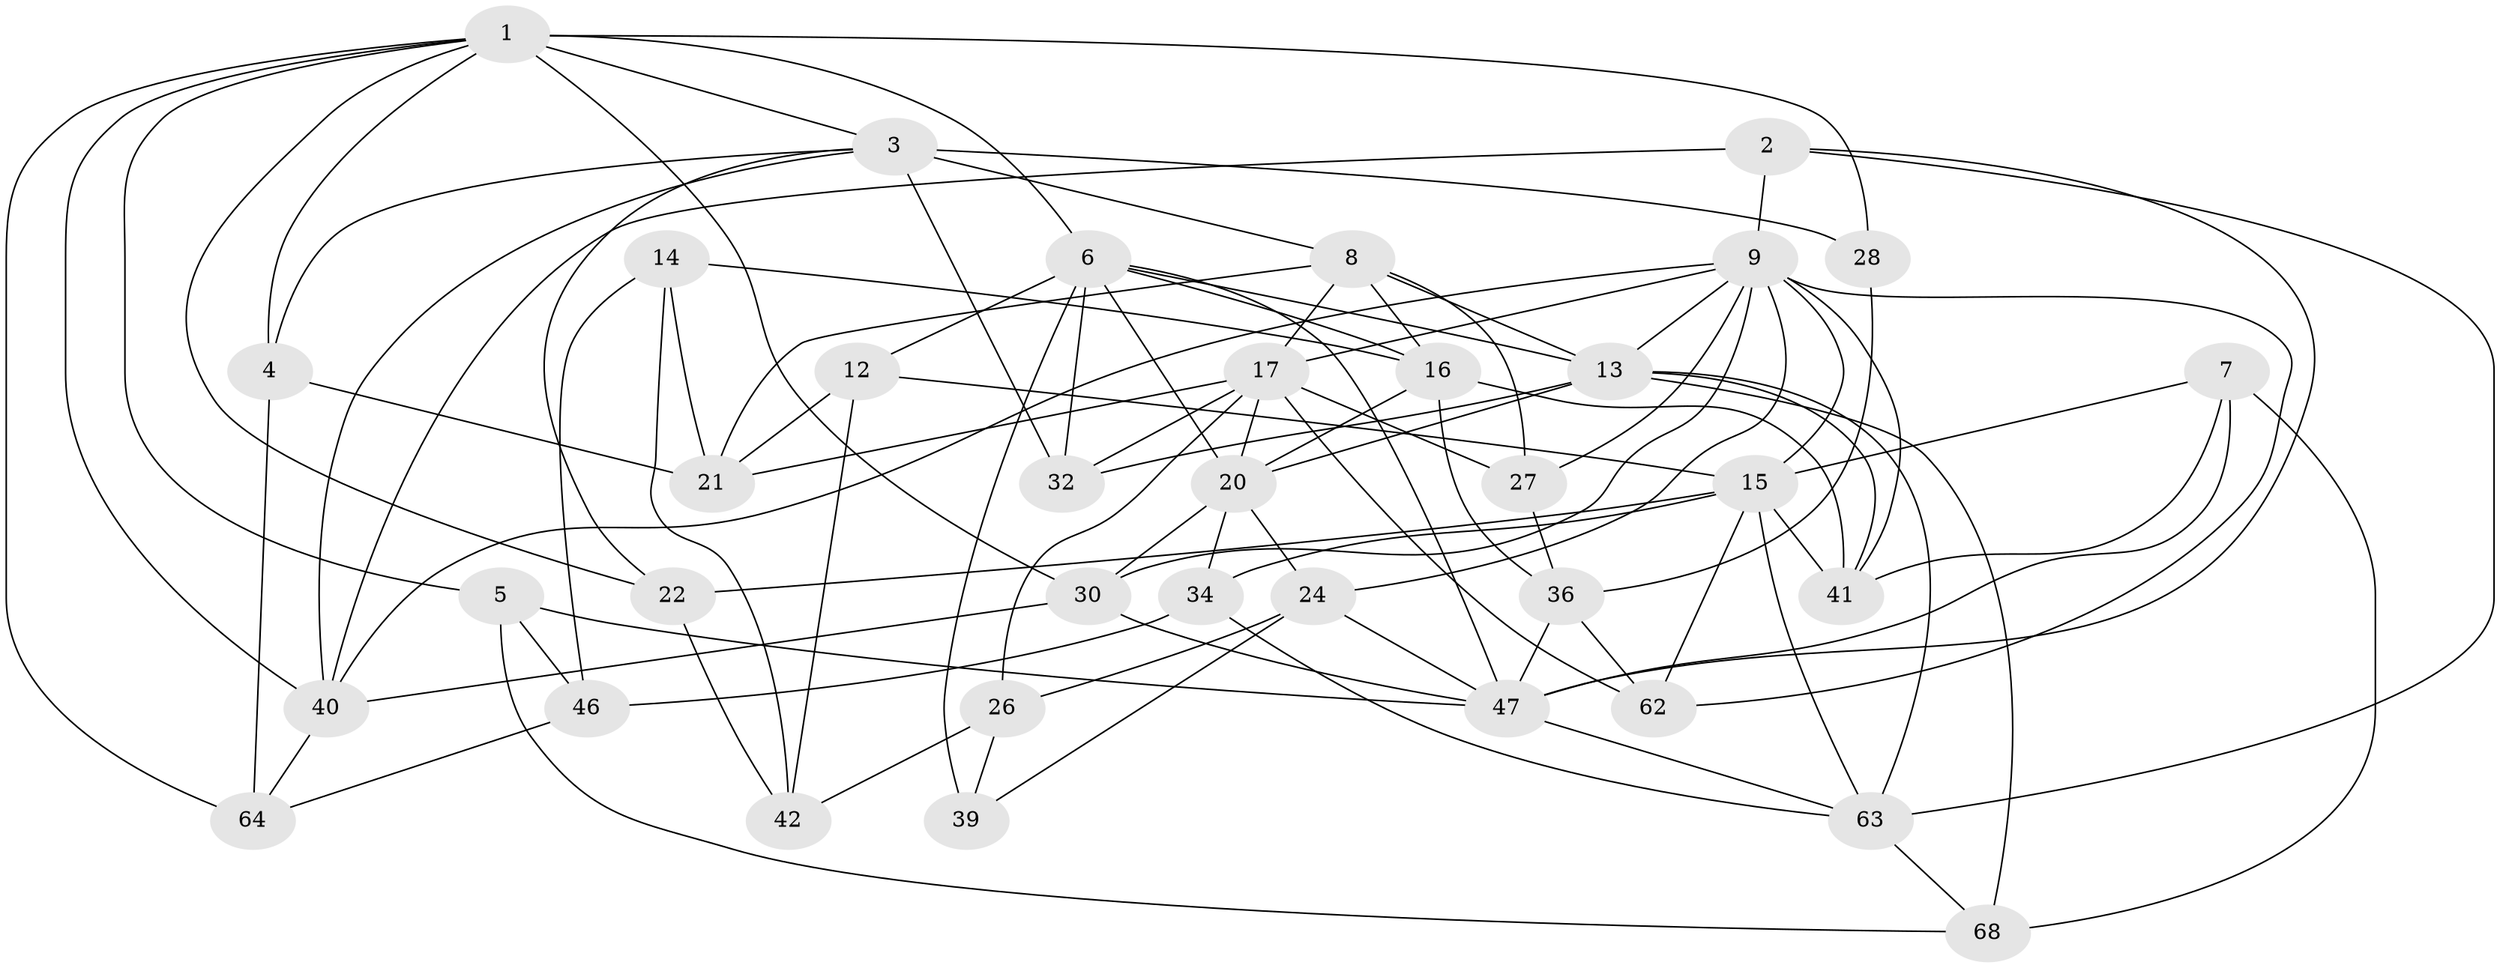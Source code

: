 // original degree distribution, {4: 1.0}
// Generated by graph-tools (version 1.1) at 2025/16/03/09/25 04:16:40]
// undirected, 36 vertices, 96 edges
graph export_dot {
graph [start="1"]
  node [color=gray90,style=filled];
  1 [super="+19+70+11"];
  2;
  3 [super="+35"];
  4;
  5;
  6 [super="+52+23"];
  7;
  8 [super="+49"];
  9 [super="+48+10+44"];
  12 [super="+37"];
  13 [super="+18"];
  14;
  15 [super="+29+38"];
  16 [super="+58"];
  17 [super="+53+67"];
  20 [super="+50"];
  21 [super="+25"];
  22 [super="+31"];
  24 [super="+33"];
  26;
  27;
  28 [super="+45"];
  30 [super="+60"];
  32;
  34;
  36 [super="+65"];
  39;
  40 [super="+69"];
  41 [super="+51"];
  42;
  46;
  47 [super="+57+66"];
  62;
  63 [super="+71"];
  64;
  68;
  1 -- 64;
  1 -- 40;
  1 -- 4;
  1 -- 28 [weight=2];
  1 -- 5;
  1 -- 6;
  1 -- 30;
  1 -- 3;
  1 -- 22;
  2 -- 63;
  2 -- 47;
  2 -- 40;
  2 -- 9;
  3 -- 28 [weight=2];
  3 -- 4;
  3 -- 32;
  3 -- 8;
  3 -- 40;
  3 -- 22;
  4 -- 64;
  4 -- 21;
  5 -- 46;
  5 -- 68;
  5 -- 47;
  6 -- 39 [weight=2];
  6 -- 32;
  6 -- 12 [weight=2];
  6 -- 16;
  6 -- 20;
  6 -- 13;
  6 -- 47;
  7 -- 15;
  7 -- 68;
  7 -- 41;
  7 -- 47;
  8 -- 17;
  8 -- 16;
  8 -- 13;
  8 -- 27;
  8 -- 21;
  9 -- 13;
  9 -- 27;
  9 -- 40;
  9 -- 24;
  9 -- 15;
  9 -- 41 [weight=2];
  9 -- 62;
  9 -- 30 [weight=2];
  9 -- 17;
  12 -- 21 [weight=2];
  12 -- 42;
  12 -- 15;
  13 -- 32;
  13 -- 68;
  13 -- 20;
  13 -- 41;
  13 -- 63;
  14 -- 42;
  14 -- 46;
  14 -- 16;
  14 -- 21;
  15 -- 22 [weight=3];
  15 -- 34;
  15 -- 62;
  15 -- 41;
  15 -- 63;
  16 -- 36;
  16 -- 20;
  16 -- 41;
  17 -- 32;
  17 -- 62;
  17 -- 27;
  17 -- 21;
  17 -- 26;
  17 -- 20;
  20 -- 34;
  20 -- 24 [weight=2];
  20 -- 30;
  22 -- 42;
  24 -- 47;
  24 -- 26;
  24 -- 39;
  26 -- 42;
  26 -- 39;
  27 -- 36;
  28 -- 36 [weight=2];
  30 -- 47;
  30 -- 40;
  34 -- 46;
  34 -- 63;
  36 -- 62;
  36 -- 47;
  40 -- 64;
  46 -- 64;
  47 -- 63;
  63 -- 68;
}
